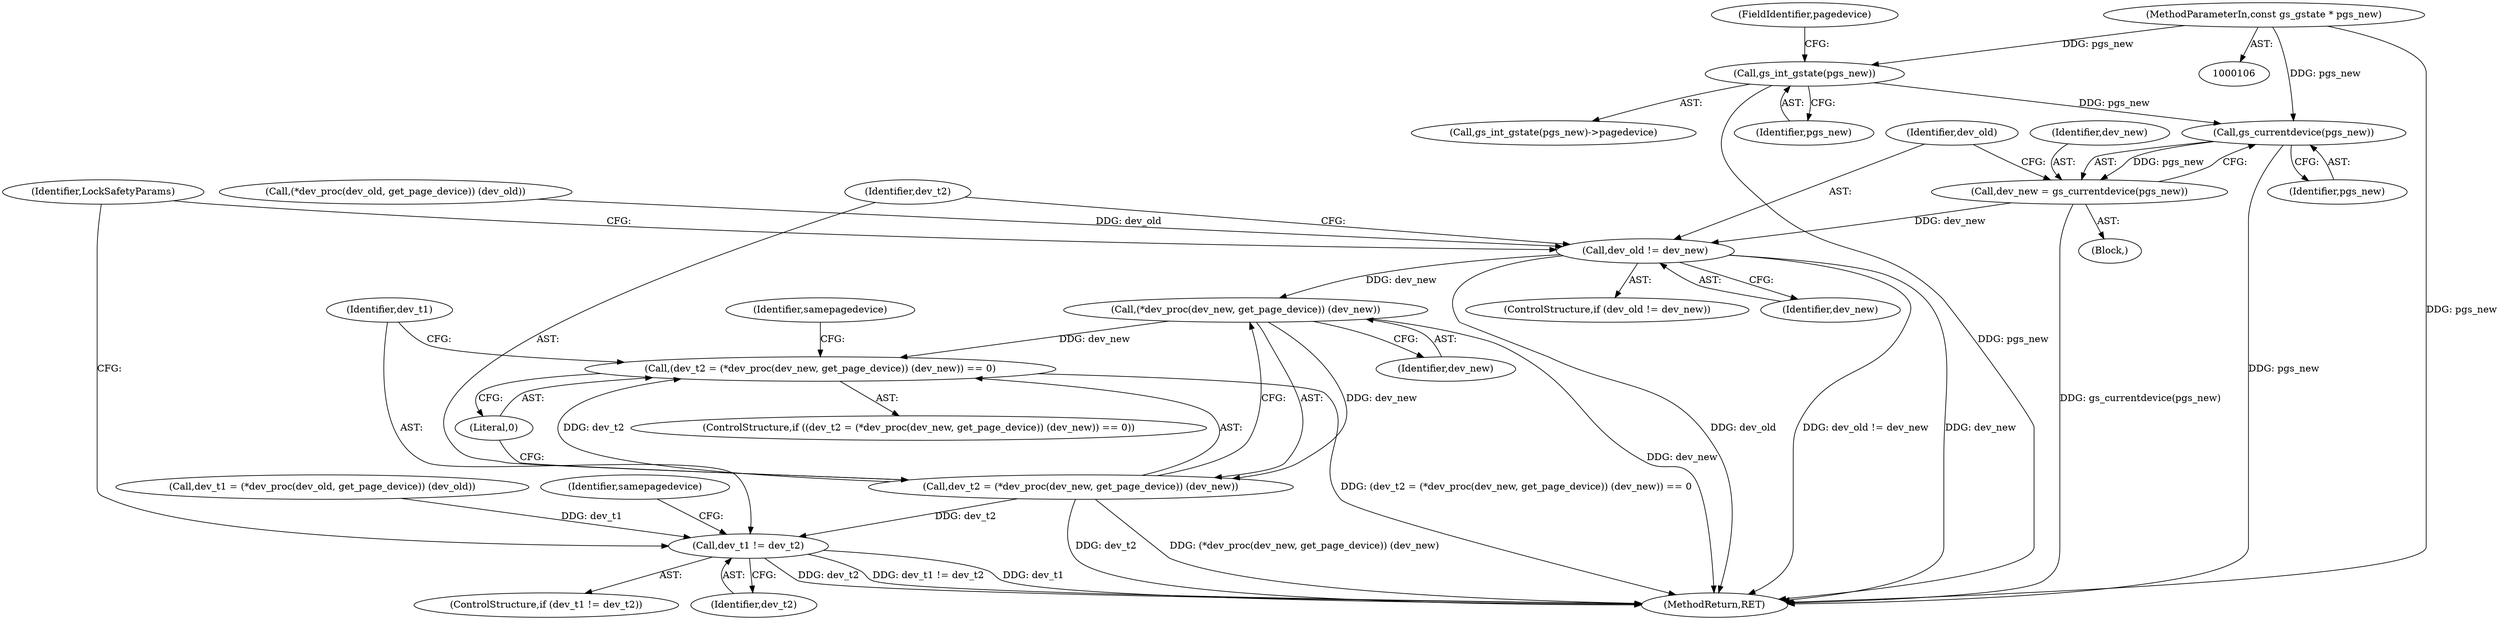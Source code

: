 digraph "0_ghostscript_aeea342904978c9fe17d85f4906a0f6fcce2d315@pointer" {
"1000109" [label="(MethodParameterIn,const gs_gstate * pgs_new)"];
"1000133" [label="(Call,gs_int_gstate(pgs_new))"];
"1000161" [label="(Call,gs_currentdevice(pgs_new))"];
"1000159" [label="(Call,dev_new = gs_currentdevice(pgs_new))"];
"1000164" [label="(Call,dev_old != dev_new)"];
"1000172" [label="(Call,(*dev_proc(dev_new, get_page_device)) (dev_new))"];
"1000169" [label="(Call,(dev_t2 = (*dev_proc(dev_new, get_page_device)) (dev_new)) == 0)"];
"1000170" [label="(Call,dev_t2 = (*dev_proc(dev_new, get_page_device)) (dev_new))"];
"1000180" [label="(Call,dev_t1 != dev_t2)"];
"1000169" [label="(Call,(dev_t2 = (*dev_proc(dev_new, get_page_device)) (dev_new)) == 0)"];
"1000172" [label="(Call,(*dev_proc(dev_new, get_page_device)) (dev_new))"];
"1000174" [label="(Literal,0)"];
"1000163" [label="(ControlStructure,if (dev_old != dev_new))"];
"1000187" [label="(Identifier,LockSafetyParams)"];
"1000146" [label="(Call,(*dev_proc(dev_old, get_page_device)) (dev_old))"];
"1000182" [label="(Identifier,dev_t2)"];
"1000179" [label="(ControlStructure,if (dev_t1 != dev_t2))"];
"1000144" [label="(Call,dev_t1 = (*dev_proc(dev_old, get_page_device)) (dev_old))"];
"1000240" [label="(MethodReturn,RET)"];
"1000181" [label="(Identifier,dev_t1)"];
"1000171" [label="(Identifier,dev_t2)"];
"1000162" [label="(Identifier,pgs_new)"];
"1000134" [label="(Identifier,pgs_new)"];
"1000110" [label="(Block,)"];
"1000165" [label="(Identifier,dev_old)"];
"1000135" [label="(FieldIdentifier,pagedevice)"];
"1000168" [label="(ControlStructure,if ((dev_t2 = (*dev_proc(dev_new, get_page_device)) (dev_new)) == 0))"];
"1000133" [label="(Call,gs_int_gstate(pgs_new))"];
"1000159" [label="(Call,dev_new = gs_currentdevice(pgs_new))"];
"1000173" [label="(Identifier,dev_new)"];
"1000170" [label="(Call,dev_t2 = (*dev_proc(dev_new, get_page_device)) (dev_new))"];
"1000161" [label="(Call,gs_currentdevice(pgs_new))"];
"1000166" [label="(Identifier,dev_new)"];
"1000164" [label="(Call,dev_old != dev_new)"];
"1000176" [label="(Identifier,samepagedevice)"];
"1000180" [label="(Call,dev_t1 != dev_t2)"];
"1000109" [label="(MethodParameterIn,const gs_gstate * pgs_new)"];
"1000132" [label="(Call,gs_int_gstate(pgs_new)->pagedevice)"];
"1000160" [label="(Identifier,dev_new)"];
"1000184" [label="(Identifier,samepagedevice)"];
"1000109" -> "1000106"  [label="AST: "];
"1000109" -> "1000240"  [label="DDG: pgs_new"];
"1000109" -> "1000133"  [label="DDG: pgs_new"];
"1000109" -> "1000161"  [label="DDG: pgs_new"];
"1000133" -> "1000132"  [label="AST: "];
"1000133" -> "1000134"  [label="CFG: "];
"1000134" -> "1000133"  [label="AST: "];
"1000135" -> "1000133"  [label="CFG: "];
"1000133" -> "1000240"  [label="DDG: pgs_new"];
"1000133" -> "1000161"  [label="DDG: pgs_new"];
"1000161" -> "1000159"  [label="AST: "];
"1000161" -> "1000162"  [label="CFG: "];
"1000162" -> "1000161"  [label="AST: "];
"1000159" -> "1000161"  [label="CFG: "];
"1000161" -> "1000240"  [label="DDG: pgs_new"];
"1000161" -> "1000159"  [label="DDG: pgs_new"];
"1000159" -> "1000110"  [label="AST: "];
"1000160" -> "1000159"  [label="AST: "];
"1000165" -> "1000159"  [label="CFG: "];
"1000159" -> "1000240"  [label="DDG: gs_currentdevice(pgs_new)"];
"1000159" -> "1000164"  [label="DDG: dev_new"];
"1000164" -> "1000163"  [label="AST: "];
"1000164" -> "1000166"  [label="CFG: "];
"1000165" -> "1000164"  [label="AST: "];
"1000166" -> "1000164"  [label="AST: "];
"1000171" -> "1000164"  [label="CFG: "];
"1000187" -> "1000164"  [label="CFG: "];
"1000164" -> "1000240"  [label="DDG: dev_old != dev_new"];
"1000164" -> "1000240"  [label="DDG: dev_new"];
"1000164" -> "1000240"  [label="DDG: dev_old"];
"1000146" -> "1000164"  [label="DDG: dev_old"];
"1000164" -> "1000172"  [label="DDG: dev_new"];
"1000172" -> "1000170"  [label="AST: "];
"1000172" -> "1000173"  [label="CFG: "];
"1000173" -> "1000172"  [label="AST: "];
"1000170" -> "1000172"  [label="CFG: "];
"1000172" -> "1000240"  [label="DDG: dev_new"];
"1000172" -> "1000169"  [label="DDG: dev_new"];
"1000172" -> "1000170"  [label="DDG: dev_new"];
"1000169" -> "1000168"  [label="AST: "];
"1000169" -> "1000174"  [label="CFG: "];
"1000170" -> "1000169"  [label="AST: "];
"1000174" -> "1000169"  [label="AST: "];
"1000176" -> "1000169"  [label="CFG: "];
"1000181" -> "1000169"  [label="CFG: "];
"1000169" -> "1000240"  [label="DDG: (dev_t2 = (*dev_proc(dev_new, get_page_device)) (dev_new)) == 0"];
"1000170" -> "1000169"  [label="DDG: dev_t2"];
"1000171" -> "1000170"  [label="AST: "];
"1000174" -> "1000170"  [label="CFG: "];
"1000170" -> "1000240"  [label="DDG: (*dev_proc(dev_new, get_page_device)) (dev_new)"];
"1000170" -> "1000240"  [label="DDG: dev_t2"];
"1000170" -> "1000180"  [label="DDG: dev_t2"];
"1000180" -> "1000179"  [label="AST: "];
"1000180" -> "1000182"  [label="CFG: "];
"1000181" -> "1000180"  [label="AST: "];
"1000182" -> "1000180"  [label="AST: "];
"1000184" -> "1000180"  [label="CFG: "];
"1000187" -> "1000180"  [label="CFG: "];
"1000180" -> "1000240"  [label="DDG: dev_t1"];
"1000180" -> "1000240"  [label="DDG: dev_t2"];
"1000180" -> "1000240"  [label="DDG: dev_t1 != dev_t2"];
"1000144" -> "1000180"  [label="DDG: dev_t1"];
}
